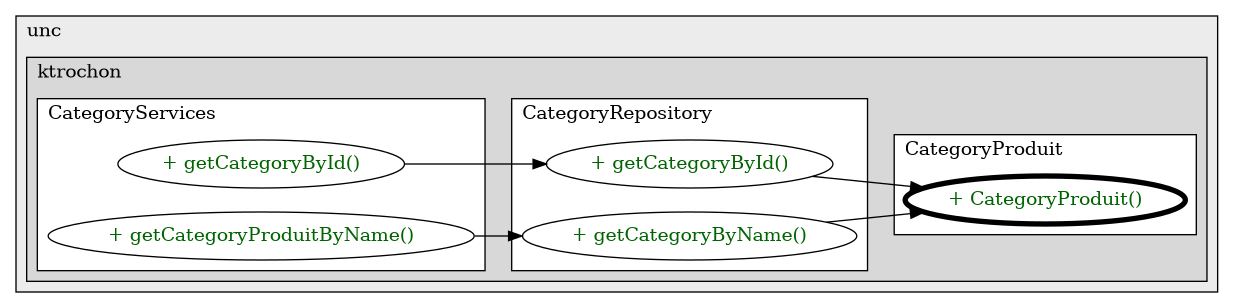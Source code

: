 @startuml

/' diagram meta data start
config=CallConfiguration;
{
  "rootMethod": "nc.unc.ktrochon.pocketlist.entity.CategoryProduit#CategoryProduit()",
  "projectClassification": {
    "searchMode": "OpenProject", // OpenProject, AllProjects
    "includedProjects": "",
    "pathEndKeywords": "*.impl",
    "isClientPath": "",
    "isClientName": "",
    "isTestPath": "",
    "isTestName": "",
    "isMappingPath": "",
    "isMappingName": "",
    "isDataAccessPath": "",
    "isDataAccessName": "",
    "isDataStructurePath": "",
    "isDataStructureName": "",
    "isInterfaceStructuresPath": "",
    "isInterfaceStructuresName": "",
    "isEntryPointPath": "",
    "isEntryPointName": "",
    "treatFinalFieldsAsMandatory": false
  },
  "graphRestriction": {
    "classPackageExcludeFilter": "",
    "classPackageIncludeFilter": "",
    "classNameExcludeFilter": "",
    "classNameIncludeFilter": "",
    "methodNameExcludeFilter": "",
    "methodNameIncludeFilter": "",
    "removeByInheritance": "", // inheritance/annotation based filtering is done in a second step
    "removeByAnnotation": "",
    "removeByClassPackage": "", // cleanup the graph after inheritance/annotation based filtering is done
    "removeByClassName": "",
    "cutMappings": false,
    "cutEnum": true,
    "cutTests": true,
    "cutClient": true,
    "cutDataAccess": true,
    "cutInterfaceStructures": true,
    "cutDataStructures": true,
    "cutGetterAndSetter": true,
    "cutConstructors": true
  },
  "graphTraversal": {
    "forwardDepth": 3,
    "backwardDepth": 3,
    "classPackageExcludeFilter": "",
    "classPackageIncludeFilter": "",
    "classNameExcludeFilter": "",
    "classNameIncludeFilter": "",
    "methodNameExcludeFilter": "",
    "methodNameIncludeFilter": "",
    "hideMappings": false,
    "hideDataStructures": false,
    "hidePrivateMethods": true,
    "hideInterfaceCalls": true, // indirection: implementation -> interface (is hidden) -> implementation
    "onlyShowApplicationEntryPoints": false, // root node is included
    "useMethodCallsForStructureDiagram": "ForwardOnly" // ForwardOnly, BothDirections, No
  },
  "details": {
    "aggregation": "GroupByClass", // ByClass, GroupByClass, None
    "showMethodParametersTypes": false,
    "showMethodParametersNames": false,
    "showMethodReturnType": false,
    "showPackageLevels": 2,
    "showCallOrder": false,
    "edgeMode": "MethodsOnly", // TypesOnly, MethodsOnly, TypesAndMethods, MethodsAndDirectTypeUsage
    "showDetailedClassStructure": false
  },
  "rootClass": "nc.unc.ktrochon.pocketlist.entity.CategoryProduit",
  "extensionCallbackMethod": "" // qualified.class.name#methodName - signature: public static String method(String)
}
diagram meta data end '/



digraph g {
    rankdir="LR"
    splines=polyline
    

'nodes 
subgraph cluster_115946 { 
   	label=unc
	labeljust=l
	fillcolor="#ececec"
	style=filled
   
   subgraph cluster_949228562 { 
   	label=ktrochon
	labeljust=l
	fillcolor="#d8d8d8"
	style=filled
   
   subgraph cluster_1099040269 { 
   	label=CategoryProduit
	labeljust=l
	fillcolor=white
	style=filled
   
   CategoryProduit165667126XXXCategoryProduit0[
	label="+ CategoryProduit()"
	style=filled
	fillcolor=white
	tooltip="CategoryProduit

null"
	penwidth=4
	fontcolor=darkgreen
];
} 

subgraph cluster_1564031928 { 
   	label=CategoryServices
	labeljust=l
	fillcolor=white
	style=filled
   
   CategoryServices121729986XXXgetCategoryById1231651276[
	label="+ getCategoryById()"
	style=filled
	fillcolor=white
	tooltip="CategoryServices

null"
	fontcolor=darkgreen
];

CategoryServices121729986XXXgetCategoryProduitByName406701772[
	label="+ getCategoryProduitByName()"
	style=filled
	fillcolor=white
	tooltip="CategoryServices

null"
	fontcolor=darkgreen
];
} 

subgraph cluster_61017465 { 
   	label=CategoryRepository
	labeljust=l
	fillcolor=white
	style=filled
   
   CategoryRepository886306589XXXgetCategoryById104431[
	label="+ getCategoryById()"
	style=filled
	fillcolor=white
	tooltip="CategoryRepository

null"
	fontcolor=darkgreen
];

CategoryRepository886306589XXXgetCategoryByName1808118735[
	label="+ getCategoryByName()"
	style=filled
	fillcolor=white
	tooltip="CategoryRepository

null"
	fontcolor=darkgreen
];
} 
} 
} 

'edges    
CategoryRepository886306589XXXgetCategoryById104431 -> CategoryProduit165667126XXXCategoryProduit0;
CategoryRepository886306589XXXgetCategoryByName1808118735 -> CategoryProduit165667126XXXCategoryProduit0;
CategoryServices121729986XXXgetCategoryById1231651276 -> CategoryRepository886306589XXXgetCategoryById104431;
CategoryServices121729986XXXgetCategoryProduitByName406701772 -> CategoryRepository886306589XXXgetCategoryByName1808118735;
    
}
@enduml